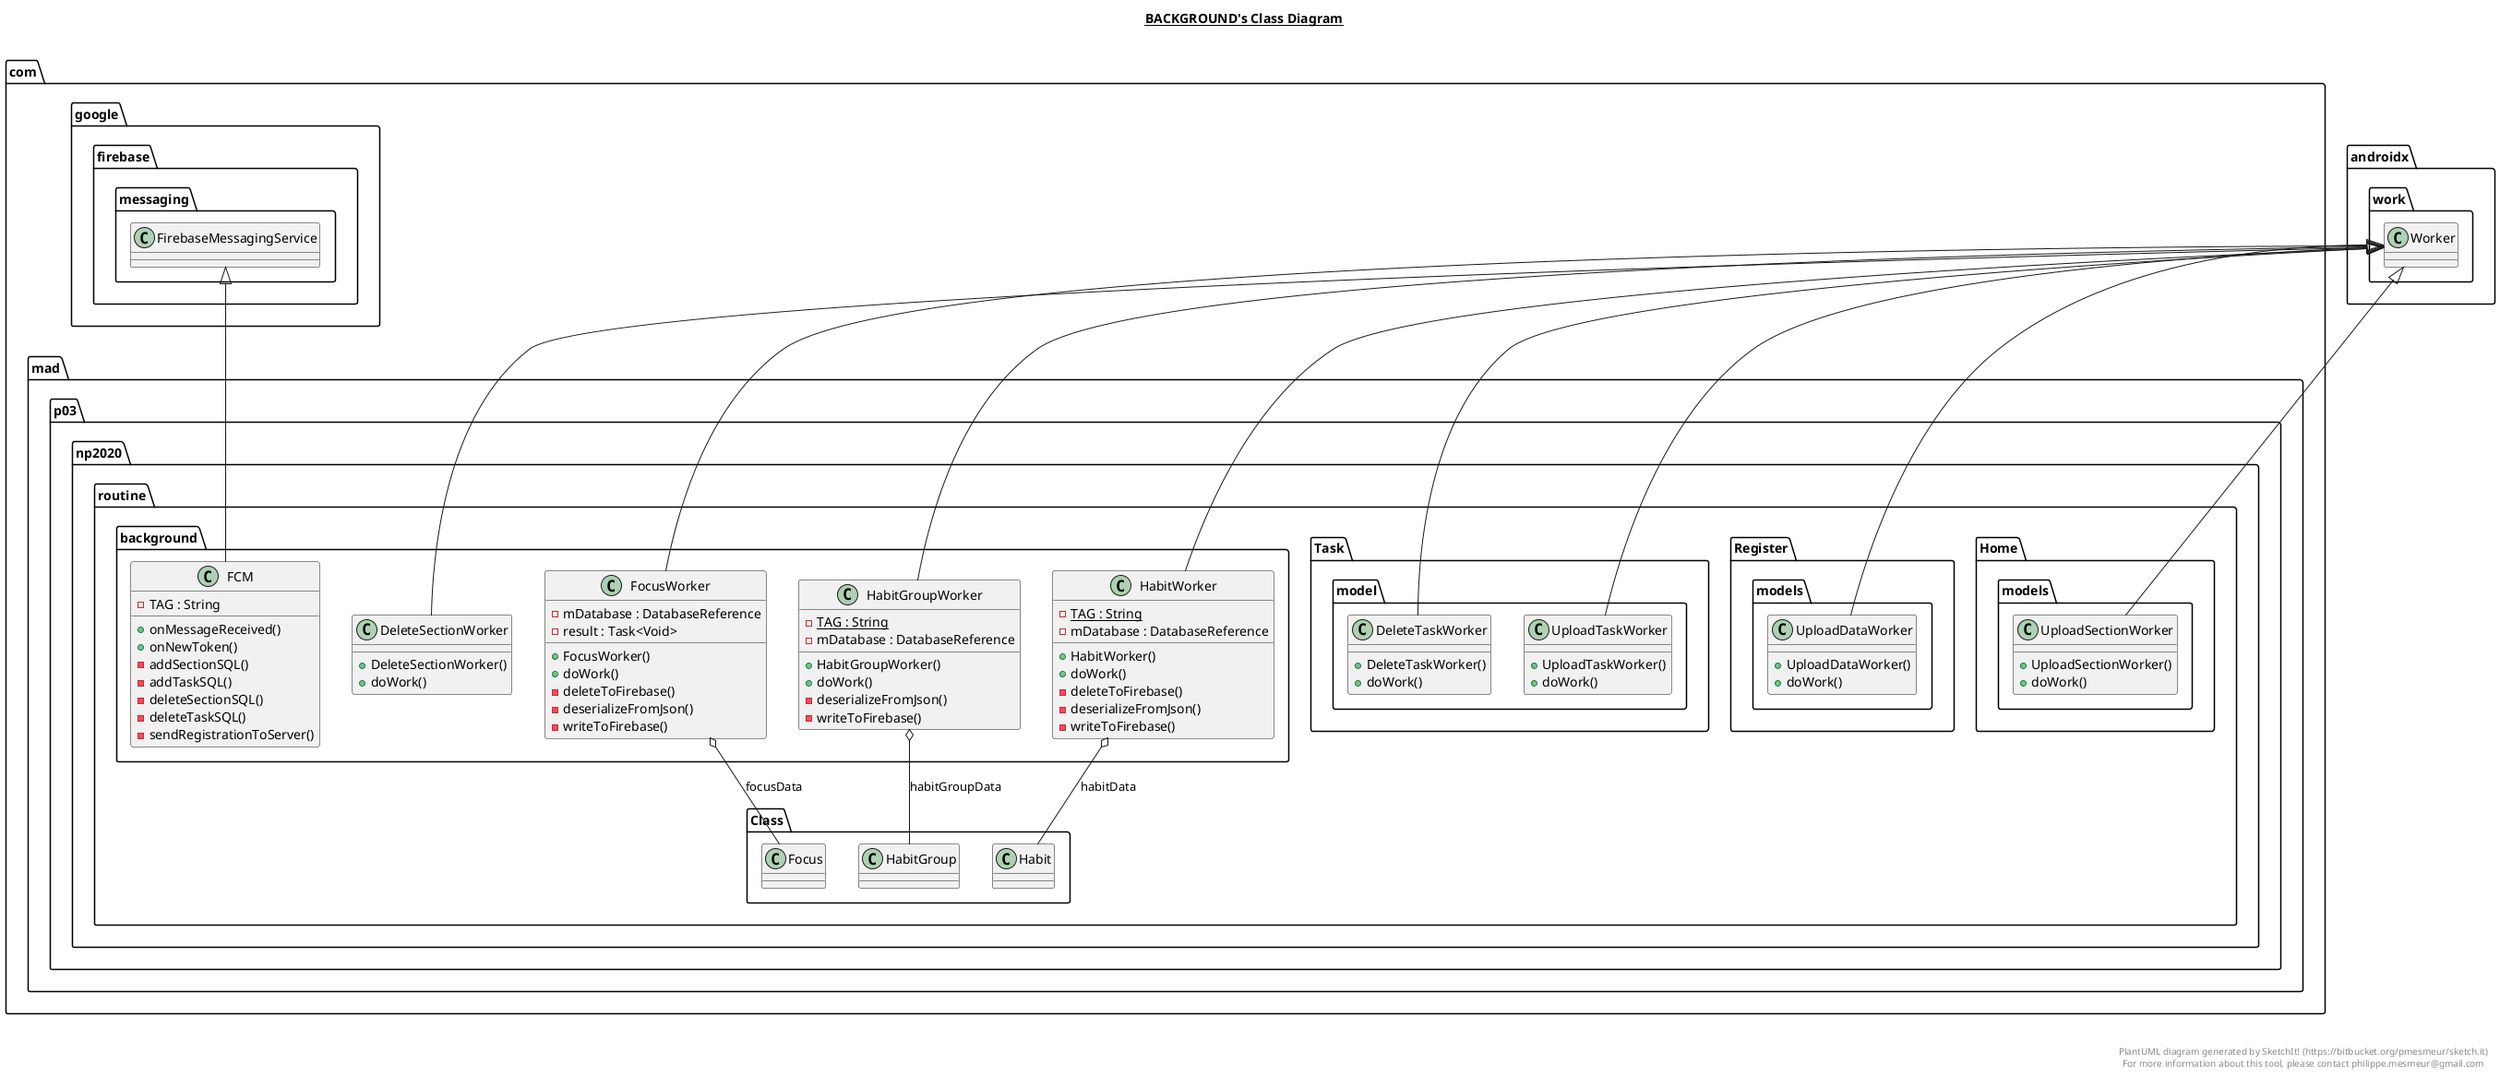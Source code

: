 @startuml

title __BACKGROUND's Class Diagram__\n

  namespace com.mad.p03.np2020.routine {
    namespace background {
      class com.mad.p03.np2020.routine.background.DeleteSectionWorker {
          + DeleteSectionWorker()
          + doWork()
      }
    }
  }
  

  namespace com.mad.p03.np2020.routine {
    namespace background {
      class com.mad.p03.np2020.routine.Task.model.DeleteTaskWorker {
          + DeleteTaskWorker()
          + doWork()
      }
    }
  }
  

  namespace com.mad.p03.np2020.routine {
    namespace background {
      class com.mad.p03.np2020.routine.background.FCM {
          - TAG : String
          + onMessageReceived()
          + onNewToken()
          - addSectionSQL()
          - addTaskSQL()
          - deleteSectionSQL()
          - deleteTaskSQL()
          - sendRegistrationToServer()
      }
    }
  }
  

  namespace com.mad.p03.np2020.routine {
    namespace background {
      class com.mad.p03.np2020.routine.background.FocusWorker {
          - mDatabase : DatabaseReference
          - result : Task<Void>
          + FocusWorker()
          + doWork()
          - deleteToFirebase()
          - deserializeFromJson()
          - writeToFirebase()
      }
    }
  }
  

  namespace com.mad.p03.np2020.routine {
    namespace background {
      class com.mad.p03.np2020.routine.background.HabitGroupWorker {
          {static} - TAG : String
          - mDatabase : DatabaseReference
          + HabitGroupWorker()
          + doWork()
          - deserializeFromJson()
          - writeToFirebase()
      }
    }
  }
  

  namespace com.mad.p03.np2020.routine {
    namespace background {
      class com.mad.p03.np2020.routine.background.HabitWorker {
          {static} - TAG : String
          - mDatabase : DatabaseReference
          + HabitWorker()
          + doWork()
          - deleteToFirebase()
          - deserializeFromJson()
          - writeToFirebase()
      }
    }
  }
  

  namespace com.mad.p03.np2020.routine {
    namespace background {
      class com.mad.p03.np2020.routine.Register.models.UploadDataWorker {
          + UploadDataWorker()
          + doWork()
      }
    }
  }
  

  namespace com.mad.p03.np2020.routine {
    namespace background {
      class com.mad.p03.np2020.routine.Home.models.UploadSectionWorker {
          + UploadSectionWorker()
          + doWork()
      }
    }
  }
  

  namespace com.mad.p03.np2020.routine {
    namespace background {
      class com.mad.p03.np2020.routine.Task.model.UploadTaskWorker {
          + UploadTaskWorker()
          + doWork()
      }
    }
  }
  

  com.mad.p03.np2020.routine.background.DeleteSectionWorker -up-|> androidx.work.Worker
  com.mad.p03.np2020.routine.Task.model.DeleteTaskWorker -up-|> androidx.work.Worker
  com.mad.p03.np2020.routine.background.FCM -up-|> com.google.firebase.messaging.FirebaseMessagingService
  com.mad.p03.np2020.routine.background.FocusWorker -up-|> androidx.work.Worker
  com.mad.p03.np2020.routine.background.FocusWorker o-- com.mad.p03.np2020.routine.Class.Focus : focusData
  com.mad.p03.np2020.routine.background.HabitGroupWorker -up-|> androidx.work.Worker
  com.mad.p03.np2020.routine.background.HabitGroupWorker o-- com.mad.p03.np2020.routine.Class.HabitGroup : habitGroupData
  com.mad.p03.np2020.routine.background.HabitWorker -up-|> androidx.work.Worker
  com.mad.p03.np2020.routine.background.HabitWorker o-- com.mad.p03.np2020.routine.Class.Habit : habitData
  com.mad.p03.np2020.routine.Register.models.UploadDataWorker -up-|> androidx.work.Worker
  com.mad.p03.np2020.routine.Home.models.UploadSectionWorker -up-|> androidx.work.Worker
  com.mad.p03.np2020.routine.Task.model.UploadTaskWorker -up-|> androidx.work.Worker


right footer


PlantUML diagram generated by SketchIt! (https://bitbucket.org/pmesmeur/sketch.it)
For more information about this tool, please contact philippe.mesmeur@gmail.com
endfooter

@enduml
